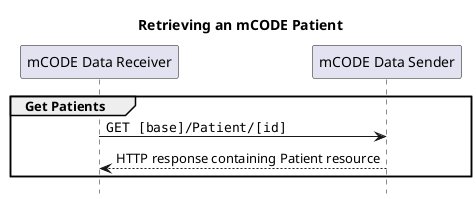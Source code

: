 @startuml
skinparam defaultFontName Arial

title Retrieving an mCODE Patient
hide footbox
participant "mCODE Data Receiver" as Receiver
participant "mCODE Data Sender" as Sender

group Get Patients
    "Receiver" -> "Sender" : ""GET [base]/Patient/[id]""
    "Sender" --> "Receiver" : HTTP response containing Patient resource
end


@enduml
